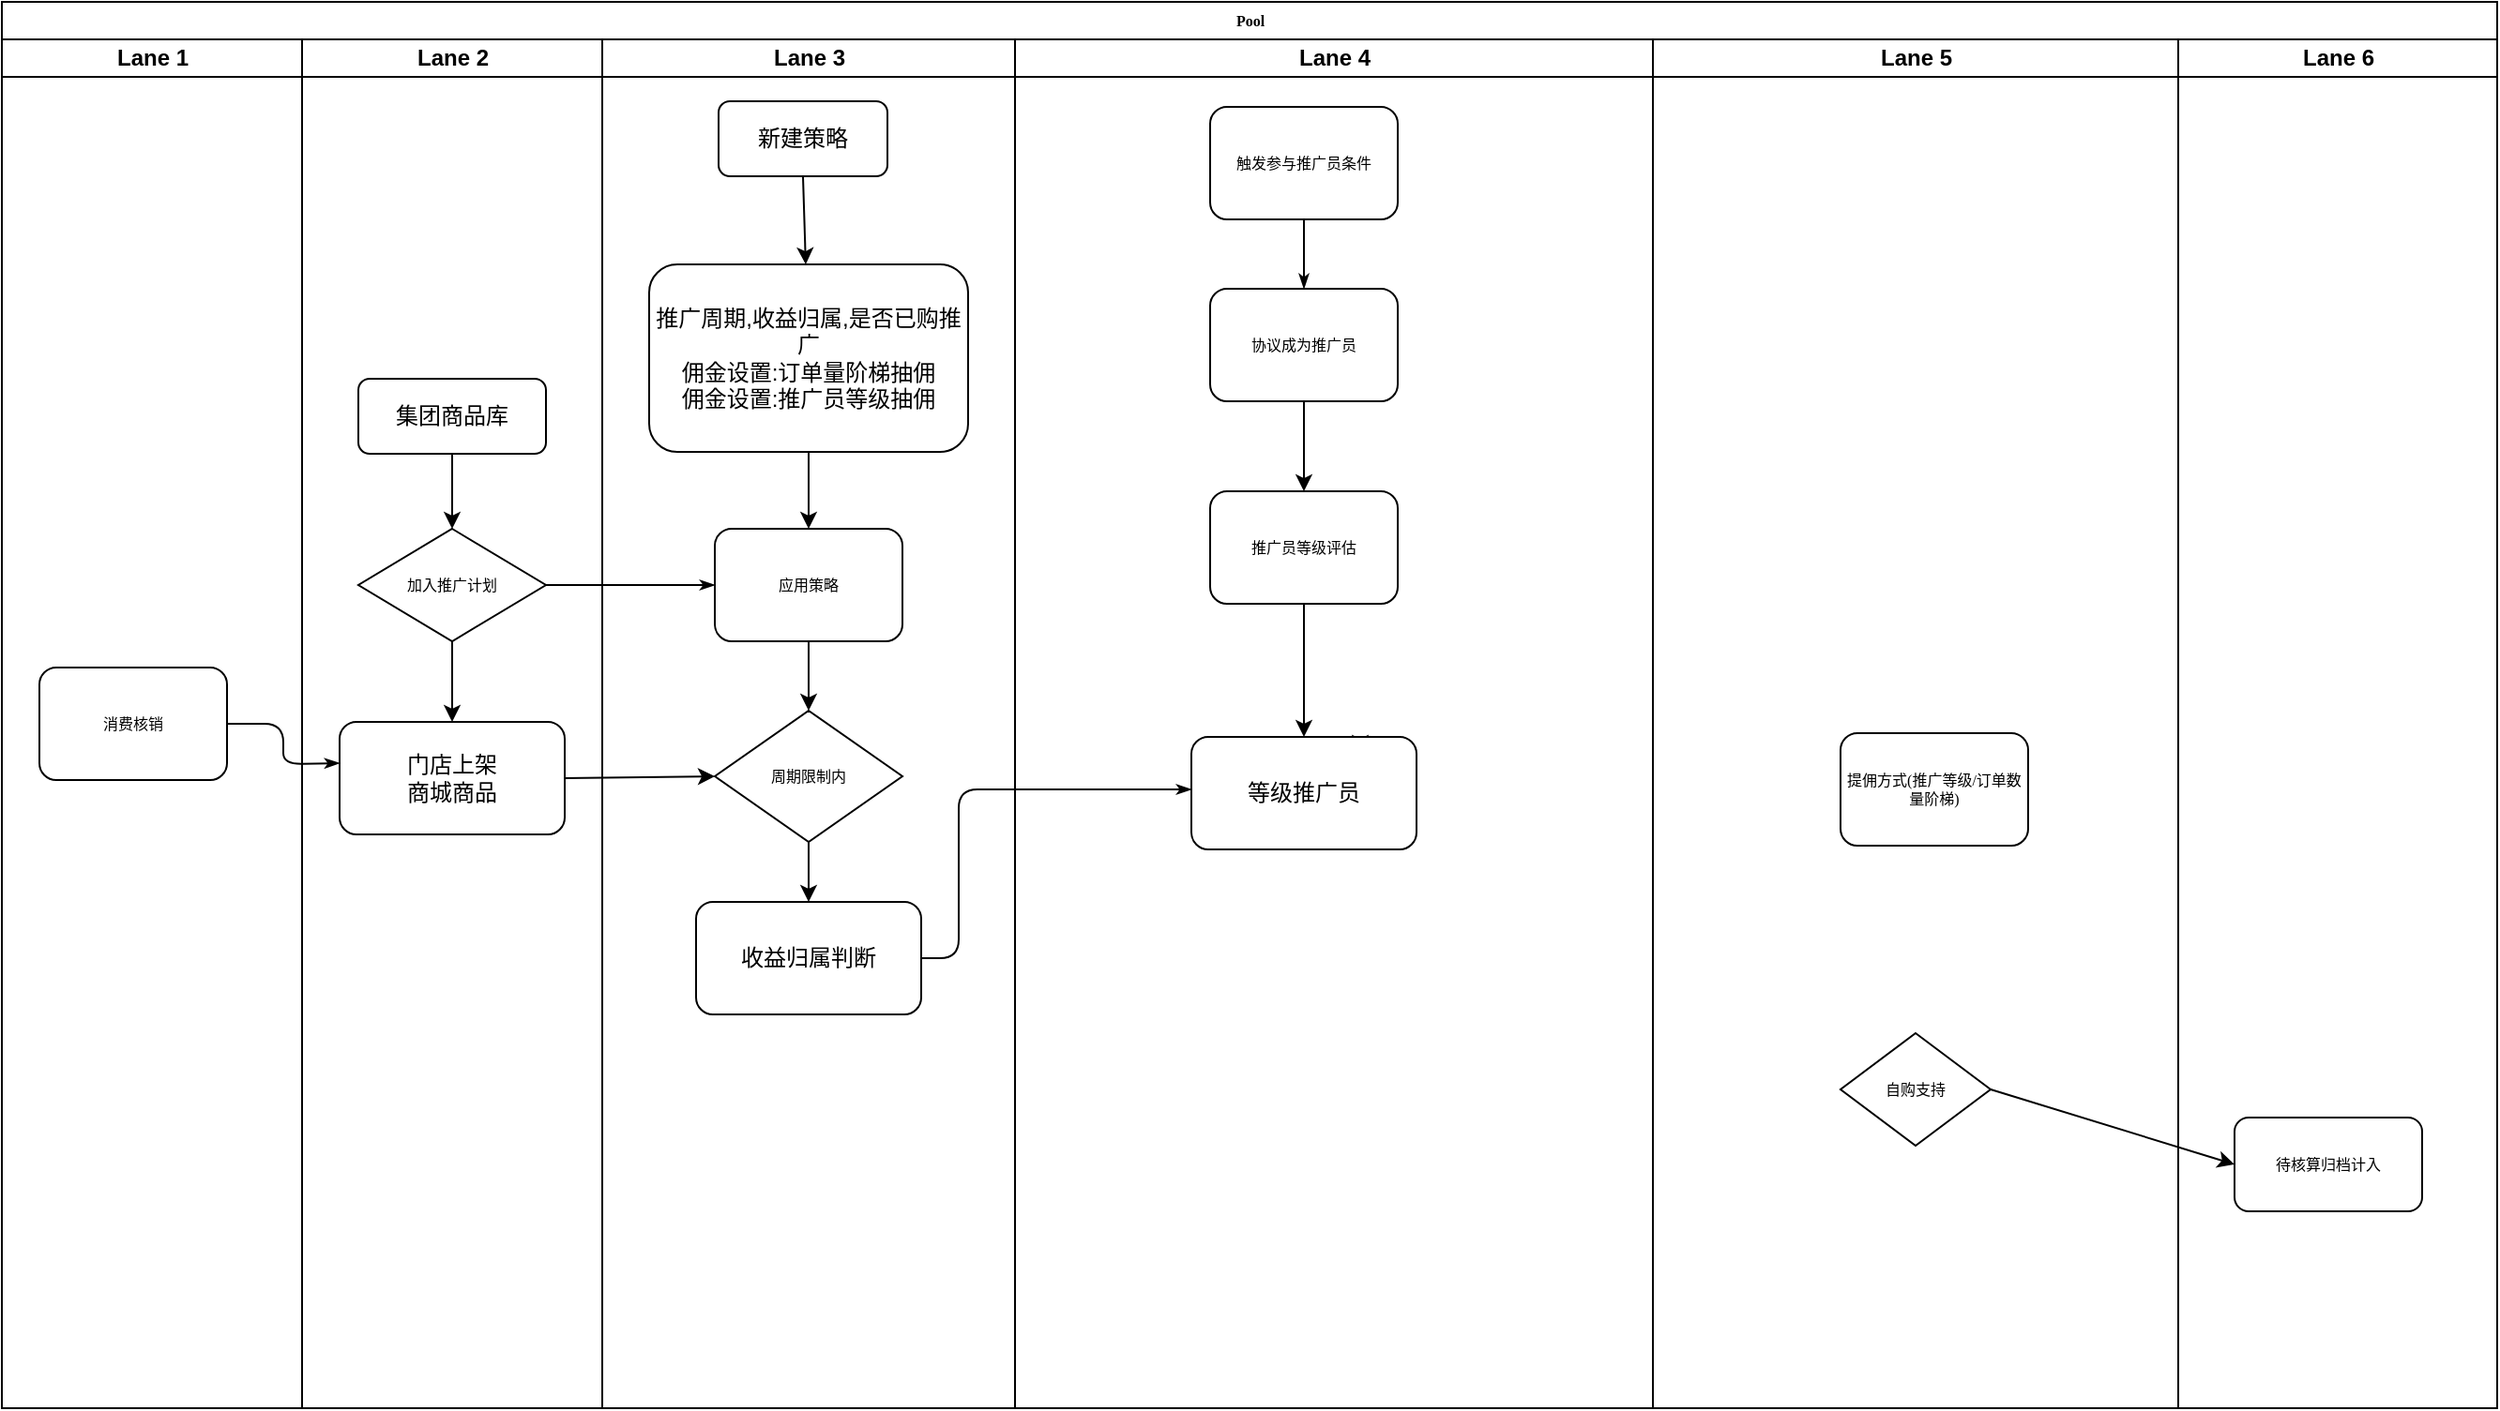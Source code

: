 <mxfile version="20.6.2" type="github">
  <diagram name="Page-1" id="74e2e168-ea6b-b213-b513-2b3c1d86103e">
    <mxGraphModel dx="1422" dy="906" grid="1" gridSize="10" guides="1" tooltips="1" connect="1" arrows="1" fold="1" page="1" pageScale="1" pageWidth="1100" pageHeight="850" background="none" math="0" shadow="0">
      <root>
        <mxCell id="0" />
        <mxCell id="1" parent="0" />
        <mxCell id="77e6c97f196da883-1" value="Pool" style="swimlane;html=1;childLayout=stackLayout;startSize=20;rounded=0;shadow=0;labelBackgroundColor=none;strokeWidth=1;fontFamily=Verdana;fontSize=8;align=center;" parent="1" vertex="1">
          <mxGeometry x="70" y="40" width="1330" height="750" as="geometry" />
        </mxCell>
        <mxCell id="77e6c97f196da883-2" value="Lane 1" style="swimlane;html=1;startSize=20;" parent="77e6c97f196da883-1" vertex="1">
          <mxGeometry y="20" width="160" height="730" as="geometry" />
        </mxCell>
        <mxCell id="77e6c97f196da883-9" value="消费核销" style="rounded=1;whiteSpace=wrap;html=1;shadow=0;labelBackgroundColor=none;strokeWidth=1;fontFamily=Verdana;fontSize=8;align=center;" parent="77e6c97f196da883-2" vertex="1">
          <mxGeometry x="20" y="335" width="100" height="60" as="geometry" />
        </mxCell>
        <mxCell id="77e6c97f196da883-28" style="edgeStyle=orthogonalEdgeStyle;rounded=1;html=1;labelBackgroundColor=none;startArrow=none;startFill=0;startSize=5;endArrow=classicThin;endFill=1;endSize=5;jettySize=auto;orthogonalLoop=1;strokeWidth=1;fontFamily=Verdana;fontSize=8;exitX=1;exitY=0.5;exitDx=0;exitDy=0;" parent="77e6c97f196da883-1" source="77e6c97f196da883-9" edge="1">
          <mxGeometry relative="1" as="geometry">
            <mxPoint x="120" y="406" as="sourcePoint" />
            <mxPoint x="180" y="406" as="targetPoint" />
          </mxGeometry>
        </mxCell>
        <mxCell id="77e6c97f196da883-33" style="edgeStyle=orthogonalEdgeStyle;rounded=1;html=1;labelBackgroundColor=none;startArrow=none;startFill=0;startSize=5;endArrow=classicThin;endFill=1;endSize=5;jettySize=auto;orthogonalLoop=1;strokeWidth=1;fontFamily=Verdana;fontSize=8" parent="77e6c97f196da883-1" source="77e6c97f196da883-13" target="77e6c97f196da883-15" edge="1">
          <mxGeometry relative="1" as="geometry" />
        </mxCell>
        <mxCell id="77e6c97f196da883-3" value="Lane 2" style="swimlane;html=1;startSize=20;" parent="77e6c97f196da883-1" vertex="1">
          <mxGeometry x="160" y="20" width="160" height="730" as="geometry" />
        </mxCell>
        <mxCell id="77e6c97f196da883-13" value="加入推广计划" style="rhombus;whiteSpace=wrap;html=1;rounded=0;shadow=0;labelBackgroundColor=none;strokeWidth=1;fontFamily=Verdana;fontSize=8;align=center;" parent="77e6c97f196da883-3" vertex="1">
          <mxGeometry x="30" y="261" width="100" height="60" as="geometry" />
        </mxCell>
        <mxCell id="3ANUxLQXPXLON40DkCwk-33" value="集团商品库" style="rounded=1;whiteSpace=wrap;html=1;" vertex="1" parent="77e6c97f196da883-3">
          <mxGeometry x="30" y="181" width="100" height="40" as="geometry" />
        </mxCell>
        <mxCell id="3ANUxLQXPXLON40DkCwk-34" value="门店上架&lt;br&gt;商城商品" style="rounded=1;whiteSpace=wrap;html=1;" vertex="1" parent="77e6c97f196da883-3">
          <mxGeometry x="20" y="364" width="120" height="60" as="geometry" />
        </mxCell>
        <mxCell id="3ANUxLQXPXLON40DkCwk-37" value="" style="endArrow=classic;html=1;rounded=0;entryX=0.5;entryY=0;entryDx=0;entryDy=0;exitX=0.5;exitY=1;exitDx=0;exitDy=0;" edge="1" parent="77e6c97f196da883-3" source="77e6c97f196da883-13" target="3ANUxLQXPXLON40DkCwk-34">
          <mxGeometry width="50" height="50" relative="1" as="geometry">
            <mxPoint x="81" y="317" as="sourcePoint" />
            <mxPoint x="80" y="371" as="targetPoint" />
          </mxGeometry>
        </mxCell>
        <mxCell id="77e6c97f196da883-4" value="Lane 3" style="swimlane;html=1;startSize=20;" parent="77e6c97f196da883-1" vertex="1">
          <mxGeometry x="320" y="20" width="220" height="730" as="geometry" />
        </mxCell>
        <mxCell id="77e6c97f196da883-15" value="应用策略" style="rounded=1;whiteSpace=wrap;html=1;shadow=0;labelBackgroundColor=none;strokeWidth=1;fontFamily=Verdana;fontSize=8;align=center;" parent="77e6c97f196da883-4" vertex="1">
          <mxGeometry x="60" y="261" width="100" height="60" as="geometry" />
        </mxCell>
        <mxCell id="3ANUxLQXPXLON40DkCwk-28" value="周期限制内" style="rhombus;whiteSpace=wrap;html=1;rounded=0;shadow=0;labelBackgroundColor=none;strokeWidth=1;fontFamily=Verdana;fontSize=8;align=center;" vertex="1" parent="77e6c97f196da883-4">
          <mxGeometry x="60" y="358" width="100" height="70" as="geometry" />
        </mxCell>
        <mxCell id="3ANUxLQXPXLON40DkCwk-29" value="" style="endArrow=classic;html=1;rounded=0;exitX=0.5;exitY=1;exitDx=0;exitDy=0;" edge="1" parent="77e6c97f196da883-4" source="77e6c97f196da883-15" target="3ANUxLQXPXLON40DkCwk-28">
          <mxGeometry width="50" height="50" relative="1" as="geometry">
            <mxPoint x="130" y="493" as="sourcePoint" />
            <mxPoint x="180" y="443" as="targetPoint" />
          </mxGeometry>
        </mxCell>
        <mxCell id="3ANUxLQXPXLON40DkCwk-30" value="收益归属判断" style="rounded=1;whiteSpace=wrap;html=1;" vertex="1" parent="77e6c97f196da883-4">
          <mxGeometry x="50" y="460" width="120" height="60" as="geometry" />
        </mxCell>
        <mxCell id="3ANUxLQXPXLON40DkCwk-31" value="" style="endArrow=classic;html=1;rounded=0;exitX=0.5;exitY=1;exitDx=0;exitDy=0;" edge="1" parent="77e6c97f196da883-4" source="3ANUxLQXPXLON40DkCwk-28" target="3ANUxLQXPXLON40DkCwk-30">
          <mxGeometry width="50" height="50" relative="1" as="geometry">
            <mxPoint x="120" y="308" as="sourcePoint" />
            <mxPoint x="120" y="353" as="targetPoint" />
          </mxGeometry>
        </mxCell>
        <mxCell id="3ANUxLQXPXLON40DkCwk-38" value="新建策略" style="rounded=1;whiteSpace=wrap;html=1;" vertex="1" parent="77e6c97f196da883-4">
          <mxGeometry x="62" y="33" width="90" height="40" as="geometry" />
        </mxCell>
        <mxCell id="3ANUxLQXPXLON40DkCwk-39" value="推广周期,收益归属,是否已购推广&lt;br&gt;佣金设置:订单量阶梯抽佣&lt;br&gt;佣金设置:推广员等级抽佣" style="rounded=1;whiteSpace=wrap;html=1;" vertex="1" parent="77e6c97f196da883-4">
          <mxGeometry x="25" y="120" width="170" height="100" as="geometry" />
        </mxCell>
        <mxCell id="3ANUxLQXPXLON40DkCwk-40" value="" style="endArrow=classic;html=1;rounded=0;exitX=0.5;exitY=1;exitDx=0;exitDy=0;" edge="1" parent="77e6c97f196da883-4" source="3ANUxLQXPXLON40DkCwk-38" target="3ANUxLQXPXLON40DkCwk-39">
          <mxGeometry width="50" height="50" relative="1" as="geometry">
            <mxPoint x="130" y="410" as="sourcePoint" />
            <mxPoint x="180" y="360" as="targetPoint" />
          </mxGeometry>
        </mxCell>
        <mxCell id="3ANUxLQXPXLON40DkCwk-41" value="" style="endArrow=classic;html=1;rounded=0;exitX=0.5;exitY=1;exitDx=0;exitDy=0;" edge="1" parent="77e6c97f196da883-4" source="3ANUxLQXPXLON40DkCwk-39" target="77e6c97f196da883-15">
          <mxGeometry width="50" height="50" relative="1" as="geometry">
            <mxPoint x="130" y="410" as="sourcePoint" />
            <mxPoint x="180" y="360" as="targetPoint" />
          </mxGeometry>
        </mxCell>
        <mxCell id="77e6c97f196da883-5" value="Lane 4" style="swimlane;html=1;startSize=20;" parent="77e6c97f196da883-1" vertex="1">
          <mxGeometry x="540" y="20" width="340" height="730" as="geometry" />
        </mxCell>
        <mxCell id="77e6c97f196da883-8" value="触发参与推广员条件" style="rounded=1;whiteSpace=wrap;html=1;shadow=0;labelBackgroundColor=none;strokeWidth=1;fontFamily=Verdana;fontSize=8;align=center;" parent="77e6c97f196da883-5" vertex="1">
          <mxGeometry x="104" y="36" width="100" height="60" as="geometry" />
        </mxCell>
        <mxCell id="77e6c97f196da883-26" style="edgeStyle=orthogonalEdgeStyle;rounded=1;html=1;labelBackgroundColor=none;startArrow=none;startFill=0;startSize=5;endArrow=classicThin;endFill=1;endSize=5;jettySize=auto;orthogonalLoop=1;strokeWidth=1;fontFamily=Verdana;fontSize=8" parent="77e6c97f196da883-5" source="77e6c97f196da883-8" target="77e6c97f196da883-11" edge="1">
          <mxGeometry relative="1" as="geometry" />
        </mxCell>
        <mxCell id="77e6c97f196da883-11" value="协议成为推广员" style="rounded=1;whiteSpace=wrap;html=1;shadow=0;labelBackgroundColor=none;strokeWidth=1;fontFamily=Verdana;fontSize=8;align=center;" parent="77e6c97f196da883-5" vertex="1">
          <mxGeometry x="104" y="133" width="100" height="60" as="geometry" />
        </mxCell>
        <mxCell id="77e6c97f196da883-17" value="推广员等级评估" style="rounded=1;whiteSpace=wrap;html=1;shadow=0;labelBackgroundColor=none;strokeWidth=1;fontFamily=Verdana;fontSize=8;align=center;" parent="77e6c97f196da883-5" vertex="1">
          <mxGeometry x="104" y="241" width="100" height="60" as="geometry" />
        </mxCell>
        <mxCell id="3ANUxLQXPXLON40DkCwk-43" value="" style="endArrow=classic;html=1;rounded=0;exitX=0.5;exitY=1;exitDx=0;exitDy=0;" edge="1" parent="77e6c97f196da883-5" source="77e6c97f196da883-11" target="77e6c97f196da883-17">
          <mxGeometry width="50" height="50" relative="1" as="geometry">
            <mxPoint x="-90" y="302" as="sourcePoint" />
            <mxPoint x="-40" y="252" as="targetPoint" />
          </mxGeometry>
        </mxCell>
        <mxCell id="3ANUxLQXPXLON40DkCwk-51" style="edgeStyle=orthogonalEdgeStyle;rounded=0;orthogonalLoop=1;jettySize=auto;html=1;exitX=0.75;exitY=0;exitDx=0;exitDy=0;" edge="1" parent="77e6c97f196da883-5" source="3ANUxLQXPXLON40DkCwk-45">
          <mxGeometry relative="1" as="geometry">
            <mxPoint x="184" y="380" as="targetPoint" />
          </mxGeometry>
        </mxCell>
        <mxCell id="3ANUxLQXPXLON40DkCwk-45" value="等级推广员" style="rounded=1;whiteSpace=wrap;html=1;" vertex="1" parent="77e6c97f196da883-5">
          <mxGeometry x="94" y="372" width="120" height="60" as="geometry" />
        </mxCell>
        <mxCell id="3ANUxLQXPXLON40DkCwk-46" value="" style="endArrow=classic;html=1;rounded=0;entryX=0.5;entryY=0;entryDx=0;entryDy=0;" edge="1" parent="77e6c97f196da883-5" source="77e6c97f196da883-17" target="3ANUxLQXPXLON40DkCwk-45">
          <mxGeometry width="50" height="50" relative="1" as="geometry">
            <mxPoint x="-90" y="302" as="sourcePoint" />
            <mxPoint x="-40" y="252" as="targetPoint" />
          </mxGeometry>
        </mxCell>
        <mxCell id="77e6c97f196da883-6" value="Lane 5" style="swimlane;html=1;startSize=20;" parent="77e6c97f196da883-1" vertex="1">
          <mxGeometry x="880" y="20" width="280" height="730" as="geometry" />
        </mxCell>
        <mxCell id="3ANUxLQXPXLON40DkCwk-15" value="自购支持" style="rhombus;whiteSpace=wrap;html=1;rounded=0;shadow=0;labelBackgroundColor=none;strokeWidth=1;fontFamily=Verdana;fontSize=8;align=center;" vertex="1" parent="77e6c97f196da883-6">
          <mxGeometry x="100" y="530" width="80" height="60" as="geometry" />
        </mxCell>
        <mxCell id="3ANUxLQXPXLON40DkCwk-32" value="提佣方式(推广等级/订单数量阶梯)" style="rounded=1;whiteSpace=wrap;html=1;shadow=0;labelBackgroundColor=none;strokeWidth=1;fontFamily=Verdana;fontSize=8;align=center;" vertex="1" parent="77e6c97f196da883-6">
          <mxGeometry x="100" y="370" width="100" height="60" as="geometry" />
        </mxCell>
        <mxCell id="77e6c97f196da883-7" value="Lane 6" style="swimlane;html=1;startSize=20;" parent="77e6c97f196da883-1" vertex="1">
          <mxGeometry x="1160" y="20" width="170" height="730" as="geometry" />
        </mxCell>
        <mxCell id="3ANUxLQXPXLON40DkCwk-17" value="待核算归档计入" style="rounded=1;whiteSpace=wrap;html=1;shadow=0;labelBackgroundColor=none;strokeWidth=1;fontFamily=Verdana;fontSize=8;align=center;" vertex="1" parent="77e6c97f196da883-7">
          <mxGeometry x="30" y="575" width="100" height="50" as="geometry" />
        </mxCell>
        <mxCell id="3ANUxLQXPXLON40DkCwk-22" value="" style="endArrow=classic;html=1;rounded=0;entryX=0;entryY=0.5;entryDx=0;entryDy=0;exitX=1;exitY=0.5;exitDx=0;exitDy=0;" edge="1" parent="77e6c97f196da883-1" source="3ANUxLQXPXLON40DkCwk-15" target="3ANUxLQXPXLON40DkCwk-17">
          <mxGeometry width="50" height="50" relative="1" as="geometry">
            <mxPoint x="818" y="625" as="sourcePoint" />
            <mxPoint x="868" y="575" as="targetPoint" />
          </mxGeometry>
        </mxCell>
        <mxCell id="3ANUxLQXPXLON40DkCwk-42" value="" style="endArrow=classic;html=1;rounded=0;exitX=1;exitY=0.5;exitDx=0;exitDy=0;entryX=0;entryY=0.5;entryDx=0;entryDy=0;" edge="1" parent="77e6c97f196da883-1" source="3ANUxLQXPXLON40DkCwk-34" target="3ANUxLQXPXLON40DkCwk-28">
          <mxGeometry width="50" height="50" relative="1" as="geometry">
            <mxPoint x="450" y="410" as="sourcePoint" />
            <mxPoint x="500" y="360" as="targetPoint" />
          </mxGeometry>
        </mxCell>
        <mxCell id="3ANUxLQXPXLON40DkCwk-49" style="edgeStyle=orthogonalEdgeStyle;rounded=1;html=1;labelBackgroundColor=none;startArrow=none;startFill=0;startSize=5;endArrow=classicThin;endFill=1;endSize=5;jettySize=auto;orthogonalLoop=1;strokeWidth=1;fontFamily=Verdana;fontSize=8;exitX=1;exitY=0.5;exitDx=0;exitDy=0;" edge="1" parent="77e6c97f196da883-1" source="3ANUxLQXPXLON40DkCwk-30" target="3ANUxLQXPXLON40DkCwk-45">
          <mxGeometry relative="1" as="geometry">
            <mxPoint x="130" y="395" as="sourcePoint" />
            <mxPoint x="190" y="416" as="targetPoint" />
            <Array as="points">
              <mxPoint x="510" y="510" />
              <mxPoint x="510" y="420" />
            </Array>
          </mxGeometry>
        </mxCell>
        <mxCell id="3ANUxLQXPXLON40DkCwk-35" value="" style="endArrow=classic;html=1;rounded=0;" edge="1" parent="1" target="77e6c97f196da883-13">
          <mxGeometry width="50" height="50" relative="1" as="geometry">
            <mxPoint x="310" y="281" as="sourcePoint" />
            <mxPoint x="570" y="571" as="targetPoint" />
          </mxGeometry>
        </mxCell>
      </root>
    </mxGraphModel>
  </diagram>
</mxfile>

